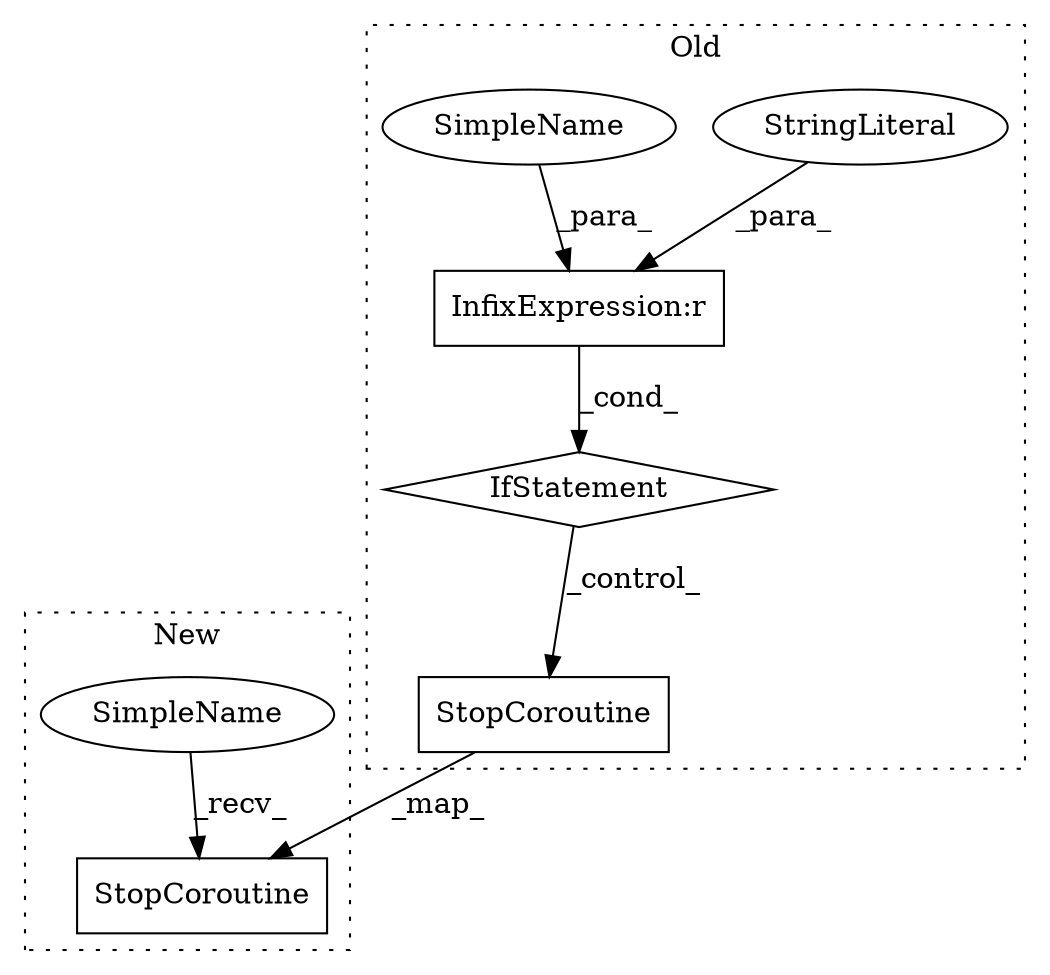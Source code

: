 digraph G {
subgraph cluster0 {
1 [label="StopCoroutine" a="32" s="6657,6698" l="14,1" shape="box"];
3 [label="InfixExpression:r" a="27" s="6644" l="4" shape="box"];
4 [label="StringLiteral" a="45" s="6648" l="4" shape="ellipse"];
5 [label="IfStatement" a="25" s="6613,6652" l="4,5" shape="diamond"];
6 [label="SimpleName" a="42" s="6617" l="27" shape="ellipse"];
label = "Old";
style="dotted";
}
subgraph cluster1 {
2 [label="StopCoroutine" a="32" s="6558,6603" l="18,1" shape="box"];
7 [label="SimpleName" a="42" s="6553" l="4" shape="ellipse"];
label = "New";
style="dotted";
}
1 -> 2 [label="_map_"];
3 -> 5 [label="_cond_"];
4 -> 3 [label="_para_"];
5 -> 1 [label="_control_"];
6 -> 3 [label="_para_"];
7 -> 2 [label="_recv_"];
}